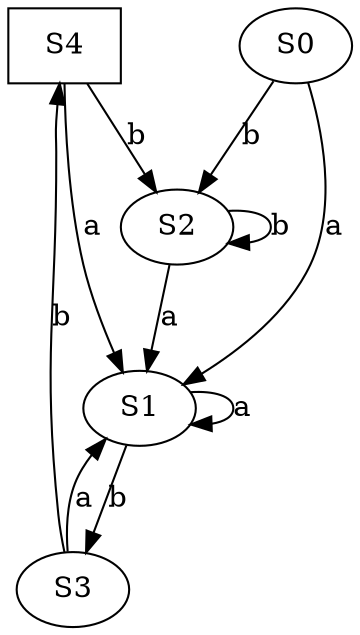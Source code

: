 // The Illustration
digraph {
	S4 [shape=box]
	S1
	S3
	S0
	S2
	S4 -> S1 [label=a]
	S4 -> S2 [label=b]
	S1 -> S1 [label=a]
	S1 -> S3 [label=b]
	S3 -> S1 [label=a]
	S3 -> S4 [label=b]
	S0 -> S1 [label=a]
	S0 -> S2 [label=b]
	S2 -> S1 [label=a]
	S2 -> S2 [label=b]
}
